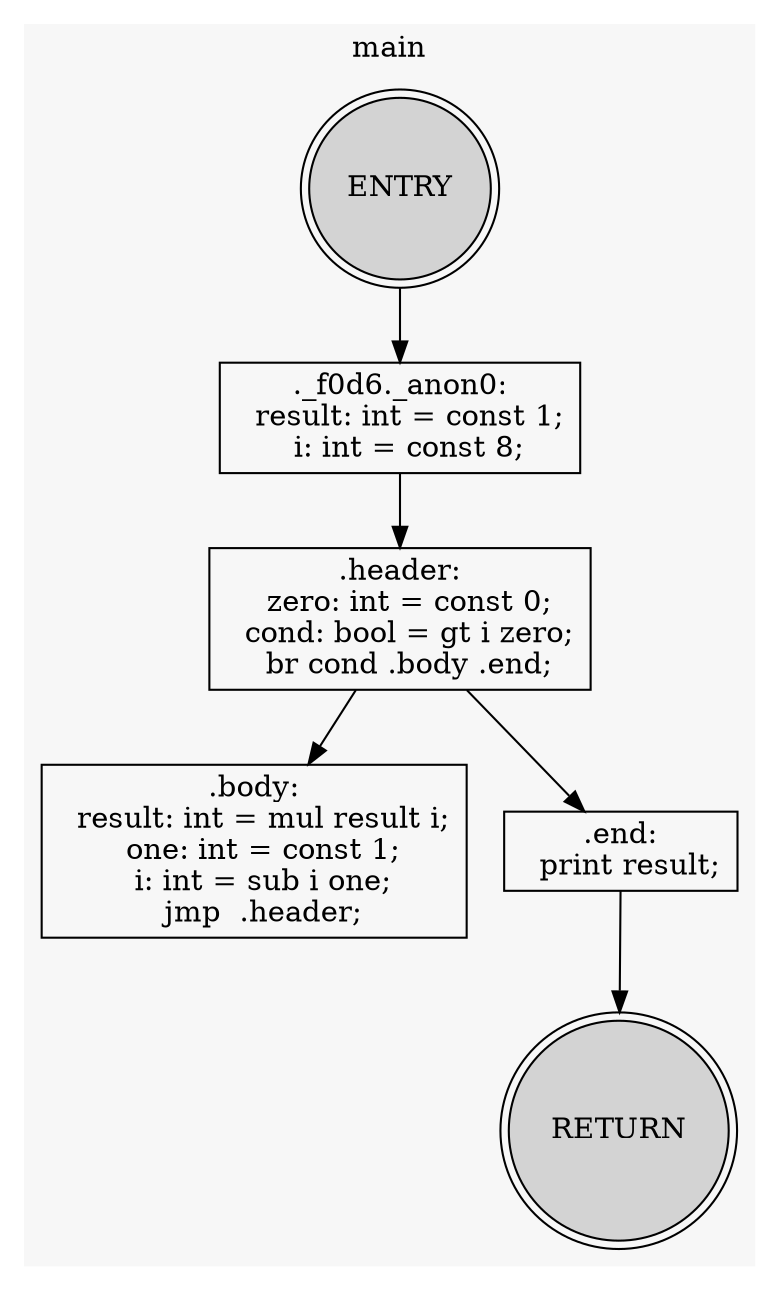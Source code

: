// Dominator Tree
digraph DOMTREE {
	subgraph cluster_main {
		label=main
		color="#f7f7f7"
		style=filled
		rankdir=TB
		FUNC_main_NODE_ENTRY [label=ENTRY fillcolor=lightgray shape=doublecircle style=filled]
		"FUNC_main_NODE__f0d6._anon0" [label="._f0d6._anon0:
  result: int = const 1;
  i: int = const 8;" shape=box]
		FUNC_main_NODE_ENTRY -> "FUNC_main_NODE__f0d6._anon0"
		FUNC_main_NODE_header [label=".header:
  zero: int = const 0;
  cond: bool = gt i zero;
  br cond .body .end;" shape=box]
		"FUNC_main_NODE__f0d6._anon0" -> FUNC_main_NODE_header
		FUNC_main_NODE_body [label=".body:
  result: int = mul result i;
  one: int = const 1;
  i: int = sub i one;
  jmp  .header;" shape=box]
		FUNC_main_NODE_header -> FUNC_main_NODE_body
		FUNC_main_NODE_end [label=".end:
  print result;" shape=box]
		FUNC_main_NODE_header -> FUNC_main_NODE_end
		FUNC_main_NODE_RETURN [label=RETURN fillcolor=lightgray shape=doublecircle style=filled]
		FUNC_main_NODE_end -> FUNC_main_NODE_RETURN
	}
}
